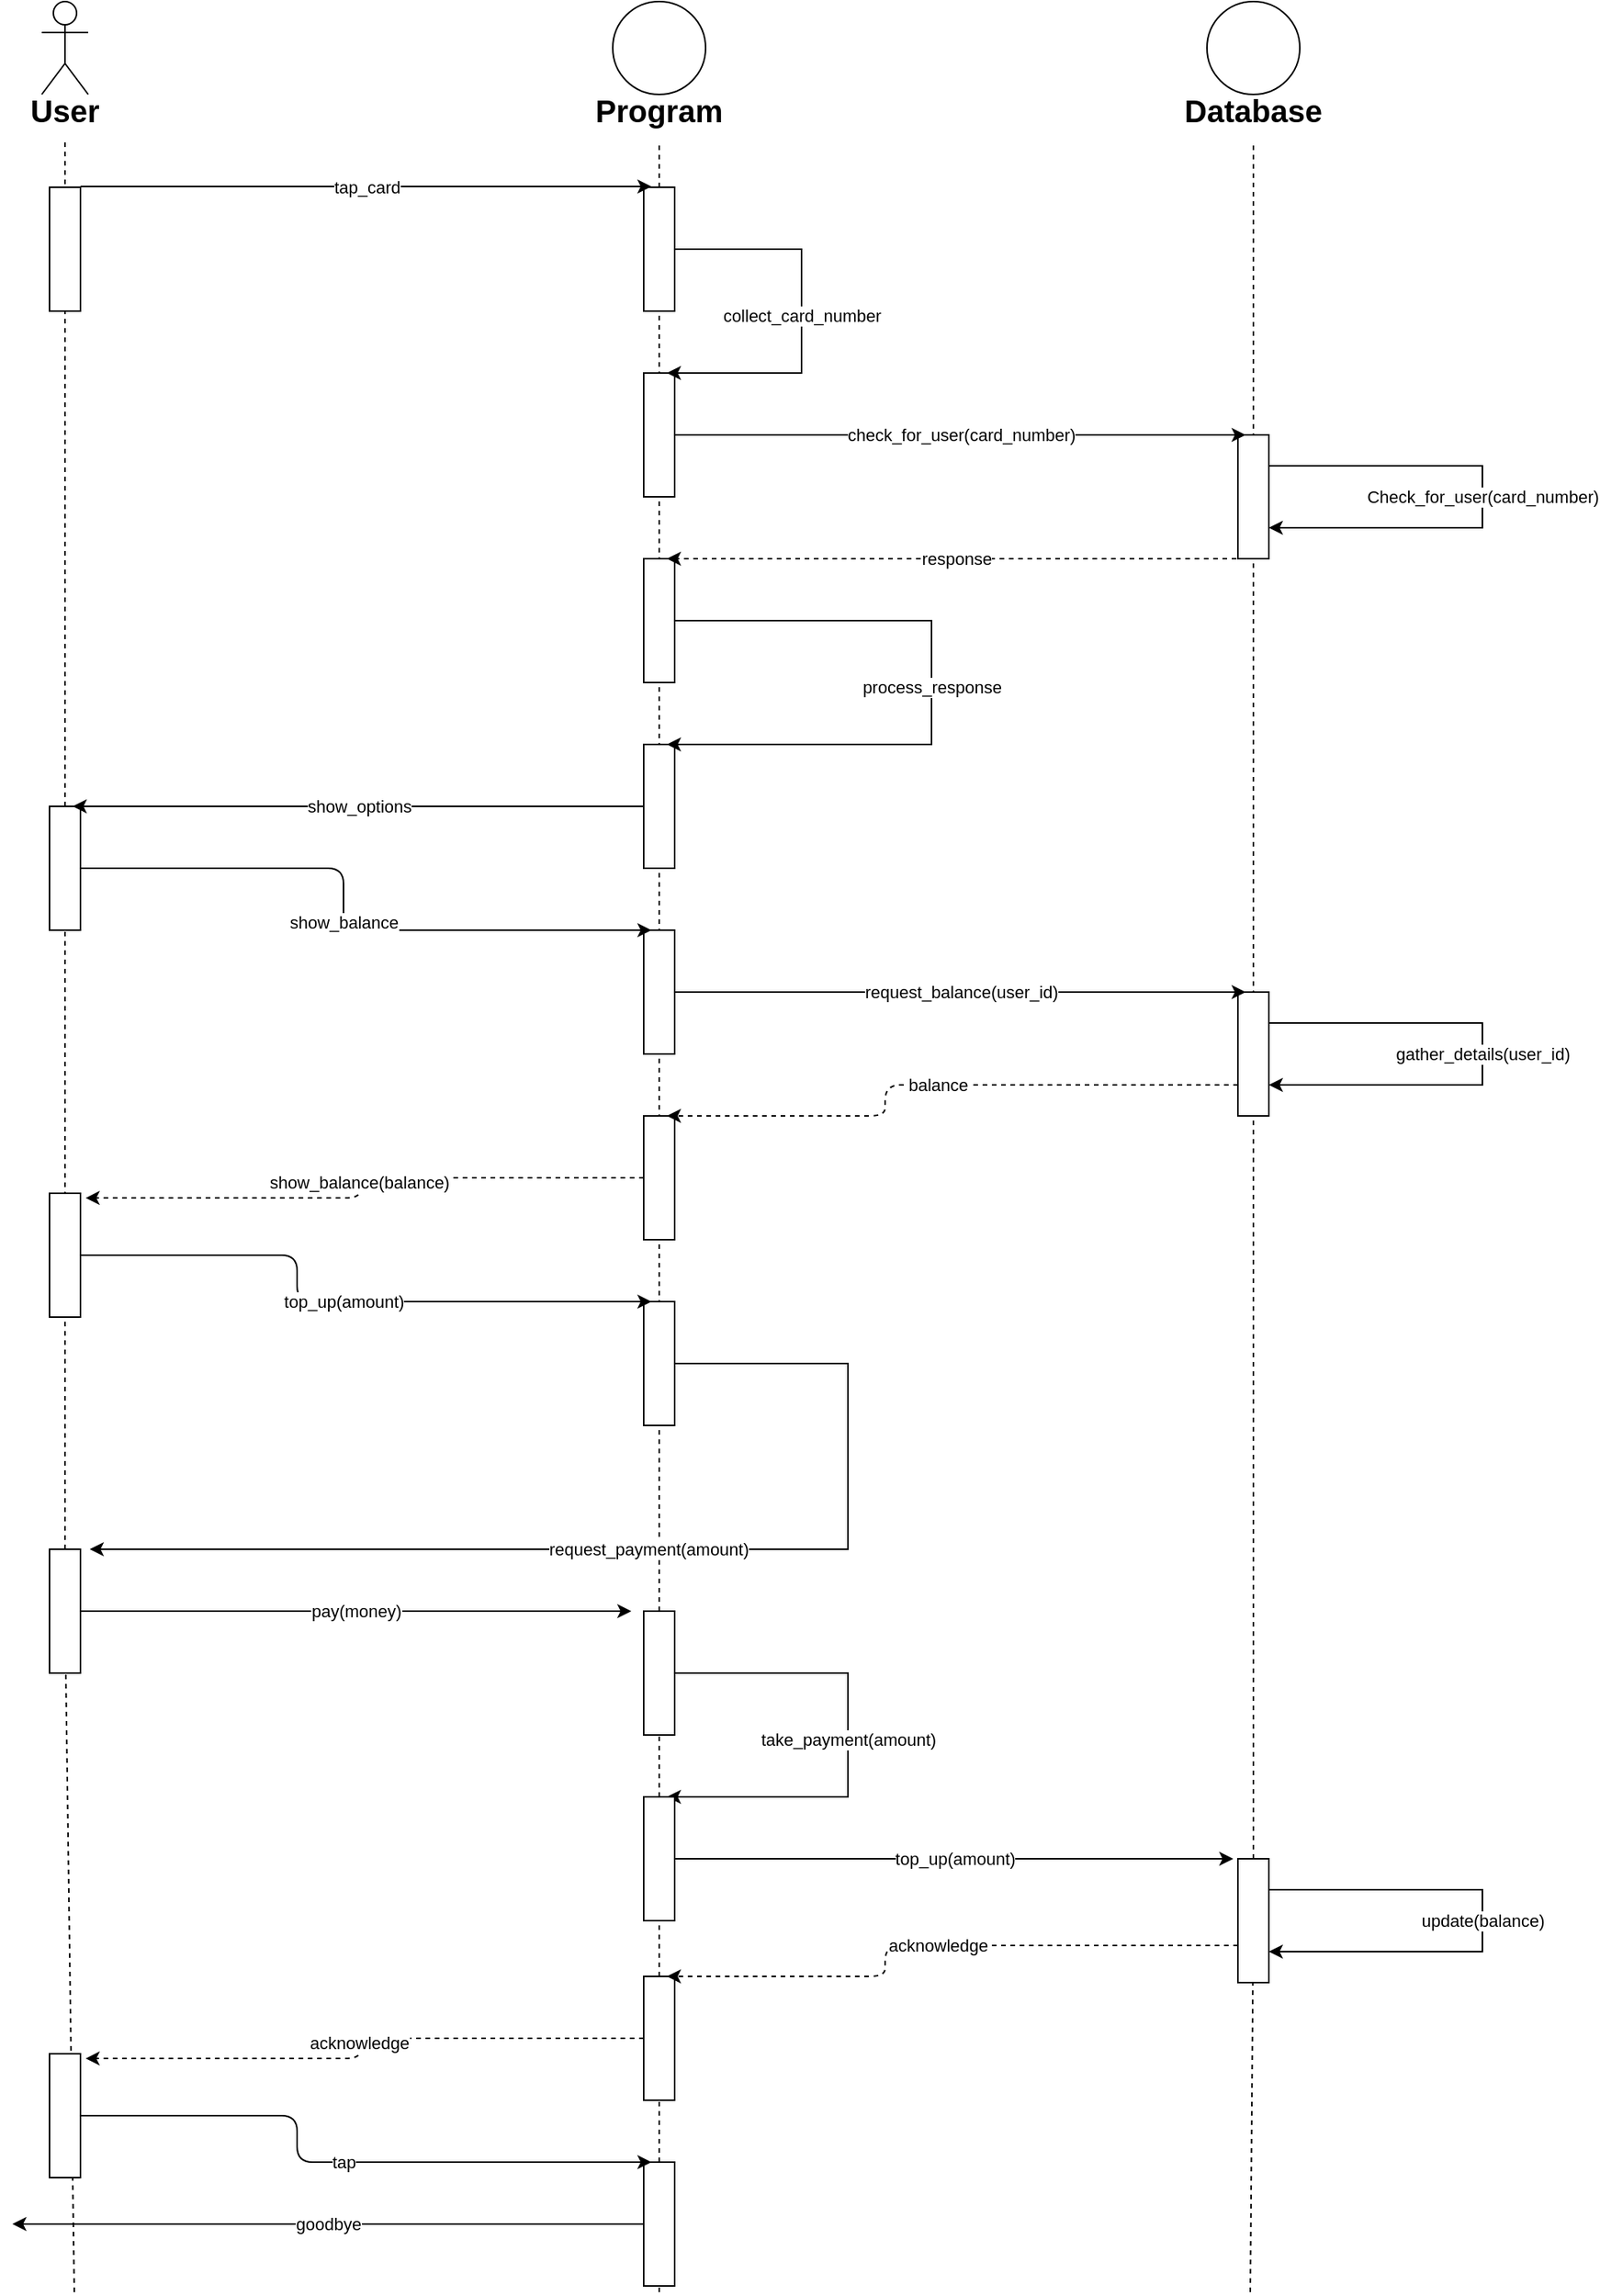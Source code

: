 <mxfile version="10.6.9" type="device"><diagram id="60kkl4u1vdBND5VucHWg" name="Page-1"><mxGraphModel dx="1639" dy="938" grid="1" gridSize="10" guides="1" tooltips="1" connect="1" arrows="1" fold="1" page="1" pageScale="1" pageWidth="1169" pageHeight="1654" math="0" shadow="0"><root><mxCell id="0"/><mxCell id="1" parent="0"/><mxCell id="muf0mR-QMtEZ4ehCQ9hI-49" value="" style="endArrow=none;html=1;dashed=1;" edge="1" parent="1" source="muf0mR-QMtEZ4ehCQ9hI-57" target="muf0mR-QMtEZ4ehCQ9hI-48"><mxGeometry width="50" height="50" relative="1" as="geometry"><mxPoint x="538" y="1520" as="sourcePoint"/><mxPoint x="538" y="130" as="targetPoint"/></mxGeometry></mxCell><mxCell id="muf0mR-QMtEZ4ehCQ9hI-42" value="" style="endArrow=none;html=1;dashed=1;" edge="1" parent="1" source="muf0mR-QMtEZ4ehCQ9hI-48"><mxGeometry width="50" height="50" relative="1" as="geometry"><mxPoint x="537.5" y="970" as="sourcePoint"/><mxPoint x="538" y="130" as="targetPoint"/></mxGeometry></mxCell><mxCell id="muf0mR-QMtEZ4ehCQ9hI-41" value="" style="endArrow=none;html=1;dashed=1;" edge="1" parent="1" source="muf0mR-QMtEZ4ehCQ9hI-62"><mxGeometry width="50" height="50" relative="1" as="geometry"><mxPoint x="920" y="1520" as="sourcePoint"/><mxPoint x="922" y="130" as="targetPoint"/></mxGeometry></mxCell><mxCell id="muf0mR-QMtEZ4ehCQ9hI-40" value="" style="endArrow=none;html=1;dashed=1;" edge="1" parent="1" source="muf0mR-QMtEZ4ehCQ9hI-54"><mxGeometry width="50" height="50" relative="1" as="geometry"><mxPoint x="160" y="1520" as="sourcePoint"/><mxPoint x="154" y="130" as="targetPoint"/></mxGeometry></mxCell><mxCell id="muf0mR-QMtEZ4ehCQ9hI-1" value="&lt;b&gt;&lt;font style=&quot;font-size: 20px&quot;&gt;User&lt;/font&gt;&lt;/b&gt;" style="text;html=1;strokeColor=none;fillColor=none;align=center;verticalAlign=middle;whiteSpace=wrap;rounded=0;" vertex="1" parent="1"><mxGeometry x="134" y="100" width="40" height="20" as="geometry"/></mxCell><mxCell id="muf0mR-QMtEZ4ehCQ9hI-2" value="&lt;b&gt;&lt;font style=&quot;font-size: 20px&quot;&gt;Program&lt;/font&gt;&lt;/b&gt;" style="text;html=1;strokeColor=none;fillColor=none;align=center;verticalAlign=middle;whiteSpace=wrap;rounded=0;" vertex="1" parent="1"><mxGeometry x="518" y="100" width="40" height="20" as="geometry"/></mxCell><mxCell id="muf0mR-QMtEZ4ehCQ9hI-3" value="&lt;b&gt;&lt;font style=&quot;font-size: 20px&quot;&gt;Database&lt;br&gt;&lt;/font&gt;&lt;/b&gt;" style="text;html=1;strokeColor=none;fillColor=none;align=center;verticalAlign=middle;whiteSpace=wrap;rounded=0;" vertex="1" parent="1"><mxGeometry x="902" y="100" width="40" height="20" as="geometry"/></mxCell><mxCell id="muf0mR-QMtEZ4ehCQ9hI-5" value="" style="rounded=0;whiteSpace=wrap;html=1;" vertex="1" parent="1"><mxGeometry x="144" y="160" width="20" height="80" as="geometry"/></mxCell><mxCell id="muf0mR-QMtEZ4ehCQ9hI-6" value="" style="rounded=0;whiteSpace=wrap;html=1;" vertex="1" parent="1"><mxGeometry x="144" y="810" width="20" height="80" as="geometry"/></mxCell><mxCell id="muf0mR-QMtEZ4ehCQ9hI-7" value="" style="rounded=0;whiteSpace=wrap;html=1;" vertex="1" parent="1"><mxGeometry x="144" y="560" width="20" height="80" as="geometry"/></mxCell><mxCell id="muf0mR-QMtEZ4ehCQ9hI-13" value="" style="rounded=0;whiteSpace=wrap;html=1;" vertex="1" parent="1"><mxGeometry x="912" y="680" width="20" height="80" as="geometry"/></mxCell><mxCell id="muf0mR-QMtEZ4ehCQ9hI-15" value="" style="rounded=0;whiteSpace=wrap;html=1;" vertex="1" parent="1"><mxGeometry x="912" y="320" width="20" height="80" as="geometry"/></mxCell><mxCell id="muf0mR-QMtEZ4ehCQ9hI-53" value="request_payment(amount)" style="edgeStyle=orthogonalEdgeStyle;rounded=0;orthogonalLoop=1;jettySize=auto;html=1;exitX=1;exitY=0.5;exitDx=0;exitDy=0;" edge="1" parent="1" source="muf0mR-QMtEZ4ehCQ9hI-16"><mxGeometry relative="1" as="geometry"><mxPoint x="170" y="1040" as="targetPoint"/><Array as="points"><mxPoint x="660" y="920"/><mxPoint x="660" y="1040"/></Array></mxGeometry></mxCell><mxCell id="muf0mR-QMtEZ4ehCQ9hI-16" value="" style="rounded=0;whiteSpace=wrap;html=1;" vertex="1" parent="1"><mxGeometry x="528" y="880" width="20" height="80" as="geometry"/></mxCell><mxCell id="muf0mR-QMtEZ4ehCQ9hI-17" value="" style="rounded=0;whiteSpace=wrap;html=1;" vertex="1" parent="1"><mxGeometry x="528" y="760" width="20" height="80" as="geometry"/></mxCell><mxCell id="muf0mR-QMtEZ4ehCQ9hI-18" value="" style="rounded=0;whiteSpace=wrap;html=1;" vertex="1" parent="1"><mxGeometry x="528" y="640" width="20" height="80" as="geometry"/></mxCell><mxCell id="muf0mR-QMtEZ4ehCQ9hI-19" value="" style="rounded=0;whiteSpace=wrap;html=1;" vertex="1" parent="1"><mxGeometry x="528" y="520" width="20" height="80" as="geometry"/></mxCell><mxCell id="muf0mR-QMtEZ4ehCQ9hI-30" value="process_response" style="edgeStyle=orthogonalEdgeStyle;rounded=0;orthogonalLoop=1;jettySize=auto;html=1;exitX=1;exitY=0.5;exitDx=0;exitDy=0;entryX=0.75;entryY=0;entryDx=0;entryDy=0;" edge="1" parent="1" source="muf0mR-QMtEZ4ehCQ9hI-20" target="muf0mR-QMtEZ4ehCQ9hI-19"><mxGeometry relative="1" as="geometry"><Array as="points"><mxPoint x="714" y="440"/><mxPoint x="714" y="520"/></Array></mxGeometry></mxCell><mxCell id="muf0mR-QMtEZ4ehCQ9hI-20" value="" style="rounded=0;whiteSpace=wrap;html=1;" vertex="1" parent="1"><mxGeometry x="528" y="400" width="20" height="80" as="geometry"/></mxCell><mxCell id="muf0mR-QMtEZ4ehCQ9hI-21" value="" style="rounded=0;whiteSpace=wrap;html=1;" vertex="1" parent="1"><mxGeometry x="528" y="280" width="20" height="80" as="geometry"/></mxCell><mxCell id="muf0mR-QMtEZ4ehCQ9hI-27" value="response" style="endArrow=classic;html=1;entryX=0.75;entryY=0;entryDx=0;entryDy=0;exitX=0.25;exitY=1;exitDx=0;exitDy=0;dashed=1;" edge="1" parent="1" source="muf0mR-QMtEZ4ehCQ9hI-15" target="muf0mR-QMtEZ4ehCQ9hI-20"><mxGeometry width="50" height="50" relative="1" as="geometry"><mxPoint x="694" y="505" as="sourcePoint"/><mxPoint x="744" y="455" as="targetPoint"/></mxGeometry></mxCell><mxCell id="muf0mR-QMtEZ4ehCQ9hI-28" value="check_for_user(card_number)" style="endArrow=classic;html=1;entryX=0.25;entryY=0;entryDx=0;entryDy=0;exitX=1;exitY=0.5;exitDx=0;exitDy=0;" edge="1" parent="1" source="muf0mR-QMtEZ4ehCQ9hI-21" target="muf0mR-QMtEZ4ehCQ9hI-15"><mxGeometry width="50" height="50" relative="1" as="geometry"><mxPoint x="927" y="410" as="sourcePoint"/><mxPoint x="553" y="410" as="targetPoint"/></mxGeometry></mxCell><mxCell id="muf0mR-QMtEZ4ehCQ9hI-31" value="show_options" style="endArrow=classic;html=1;entryX=0.75;entryY=0;entryDx=0;entryDy=0;exitX=0;exitY=0.5;exitDx=0;exitDy=0;" edge="1" parent="1" source="muf0mR-QMtEZ4ehCQ9hI-19" target="muf0mR-QMtEZ4ehCQ9hI-7"><mxGeometry width="50" height="50" relative="1" as="geometry"><mxPoint x="134" y="1030" as="sourcePoint"/><mxPoint x="184" y="980" as="targetPoint"/></mxGeometry></mxCell><mxCell id="muf0mR-QMtEZ4ehCQ9hI-32" value="show_balance" style="endArrow=classic;html=1;exitX=1;exitY=0.5;exitDx=0;exitDy=0;entryX=0.25;entryY=0;entryDx=0;entryDy=0;" edge="1" parent="1" source="muf0mR-QMtEZ4ehCQ9hI-7" target="muf0mR-QMtEZ4ehCQ9hI-18"><mxGeometry width="50" height="50" relative="1" as="geometry"><mxPoint x="134" y="1030" as="sourcePoint"/><mxPoint x="184" y="980" as="targetPoint"/><Array as="points"><mxPoint x="334" y="600"/><mxPoint x="334" y="640"/></Array></mxGeometry></mxCell><mxCell id="muf0mR-QMtEZ4ehCQ9hI-33" value="request_balance(user_id)" style="endArrow=classic;html=1;exitX=1;exitY=0.5;exitDx=0;exitDy=0;entryX=0.25;entryY=0;entryDx=0;entryDy=0;" edge="1" parent="1" source="muf0mR-QMtEZ4ehCQ9hI-18" target="muf0mR-QMtEZ4ehCQ9hI-13"><mxGeometry width="50" height="50" relative="1" as="geometry"><mxPoint x="134" y="1030" as="sourcePoint"/><mxPoint x="184" y="980" as="targetPoint"/></mxGeometry></mxCell><mxCell id="muf0mR-QMtEZ4ehCQ9hI-36" value="balance&lt;br&gt;" style="endArrow=classic;html=1;exitX=0;exitY=0.75;exitDx=0;exitDy=0;entryX=0.75;entryY=0;entryDx=0;entryDy=0;dashed=1;" edge="1" parent="1" source="muf0mR-QMtEZ4ehCQ9hI-13" target="muf0mR-QMtEZ4ehCQ9hI-17"><mxGeometry width="50" height="50" relative="1" as="geometry"><mxPoint x="134" y="1030" as="sourcePoint"/><mxPoint x="184" y="980" as="targetPoint"/><Array as="points"><mxPoint x="684" y="740"/><mxPoint x="684" y="760"/></Array></mxGeometry></mxCell><mxCell id="muf0mR-QMtEZ4ehCQ9hI-37" value="show_balance(balance)" style="endArrow=classic;html=1;exitX=0;exitY=0.5;exitDx=0;exitDy=0;entryX=1.167;entryY=0.038;entryDx=0;entryDy=0;entryPerimeter=0;dashed=1;" edge="1" parent="1" source="muf0mR-QMtEZ4ehCQ9hI-17" target="muf0mR-QMtEZ4ehCQ9hI-6"><mxGeometry width="50" height="50" relative="1" as="geometry"><mxPoint x="134" y="1030" as="sourcePoint"/><mxPoint x="184" y="980" as="targetPoint"/><Array as="points"><mxPoint x="344" y="800"/><mxPoint x="344" y="813"/></Array></mxGeometry></mxCell><mxCell id="muf0mR-QMtEZ4ehCQ9hI-38" value="top_up(amount)" style="endArrow=classic;html=1;exitX=1;exitY=0.5;exitDx=0;exitDy=0;entryX=0.25;entryY=0;entryDx=0;entryDy=0;" edge="1" parent="1" source="muf0mR-QMtEZ4ehCQ9hI-6" target="muf0mR-QMtEZ4ehCQ9hI-16"><mxGeometry width="50" height="50" relative="1" as="geometry"><mxPoint x="134" y="1030" as="sourcePoint"/><mxPoint x="184" y="980" as="targetPoint"/><Array as="points"><mxPoint x="304" y="850"/><mxPoint x="304" y="880"/></Array></mxGeometry></mxCell><mxCell id="muf0mR-QMtEZ4ehCQ9hI-43" value="" style="shape=umlActor;verticalLabelPosition=bottom;labelBackgroundColor=#ffffff;verticalAlign=top;html=1;outlineConnect=0;" vertex="1" parent="1"><mxGeometry x="139" y="40" width="30" height="60" as="geometry"/></mxCell><mxCell id="muf0mR-QMtEZ4ehCQ9hI-44" value="" style="ellipse;whiteSpace=wrap;html=1;aspect=fixed;" vertex="1" parent="1"><mxGeometry x="508" y="40" width="60" height="60" as="geometry"/></mxCell><mxCell id="muf0mR-QMtEZ4ehCQ9hI-45" value="" style="ellipse;whiteSpace=wrap;html=1;aspect=fixed;" vertex="1" parent="1"><mxGeometry x="892" y="40" width="60" height="60" as="geometry"/></mxCell><mxCell id="muf0mR-QMtEZ4ehCQ9hI-46" value="Check_for_user(card_number)" style="edgeStyle=orthogonalEdgeStyle;rounded=0;orthogonalLoop=1;jettySize=auto;html=1;exitX=1;exitY=0.25;exitDx=0;exitDy=0;entryX=1;entryY=0.75;entryDx=0;entryDy=0;" edge="1" parent="1" source="muf0mR-QMtEZ4ehCQ9hI-15" target="muf0mR-QMtEZ4ehCQ9hI-15"><mxGeometry relative="1" as="geometry"><Array as="points"><mxPoint x="1070" y="340"/><mxPoint x="1070" y="380"/></Array></mxGeometry></mxCell><mxCell id="muf0mR-QMtEZ4ehCQ9hI-47" value="gather_details(user_id)" style="edgeStyle=orthogonalEdgeStyle;rounded=0;orthogonalLoop=1;jettySize=auto;html=1;exitX=1;exitY=0.25;exitDx=0;exitDy=0;entryX=1;entryY=0.75;entryDx=0;entryDy=0;" edge="1" parent="1" source="muf0mR-QMtEZ4ehCQ9hI-13" target="muf0mR-QMtEZ4ehCQ9hI-13"><mxGeometry relative="1" as="geometry"><Array as="points"><mxPoint x="1070" y="700"/><mxPoint x="1070" y="740"/></Array></mxGeometry></mxCell><mxCell id="muf0mR-QMtEZ4ehCQ9hI-50" value="collect_card_number" style="edgeStyle=orthogonalEdgeStyle;rounded=0;orthogonalLoop=1;jettySize=auto;html=1;exitX=1;exitY=0.5;exitDx=0;exitDy=0;entryX=0.75;entryY=0;entryDx=0;entryDy=0;" edge="1" parent="1" source="muf0mR-QMtEZ4ehCQ9hI-48" target="muf0mR-QMtEZ4ehCQ9hI-21"><mxGeometry relative="1" as="geometry"><Array as="points"><mxPoint x="630" y="200"/><mxPoint x="630" y="280"/></Array></mxGeometry></mxCell><mxCell id="muf0mR-QMtEZ4ehCQ9hI-48" value="" style="rounded=0;whiteSpace=wrap;html=1;" vertex="1" parent="1"><mxGeometry x="528" y="160" width="20" height="80" as="geometry"/></mxCell><mxCell id="muf0mR-QMtEZ4ehCQ9hI-23" value="tap_card" style="endArrow=classic;html=1;exitX=1;exitY=0.5;exitDx=0;exitDy=0;entryX=0.25;entryY=0;entryDx=0;entryDy=0;" edge="1" parent="1"><mxGeometry width="50" height="50" relative="1" as="geometry"><mxPoint x="164" y="159.5" as="sourcePoint"/><mxPoint x="533" y="159.5" as="targetPoint"/></mxGeometry></mxCell><mxCell id="muf0mR-QMtEZ4ehCQ9hI-54" value="" style="rounded=0;whiteSpace=wrap;html=1;" vertex="1" parent="1"><mxGeometry x="144" y="1040" width="20" height="80" as="geometry"/></mxCell><mxCell id="muf0mR-QMtEZ4ehCQ9hI-55" value="" style="endArrow=none;html=1;dashed=1;" edge="1" parent="1" target="muf0mR-QMtEZ4ehCQ9hI-54"><mxGeometry width="50" height="50" relative="1" as="geometry"><mxPoint x="160" y="1520" as="sourcePoint"/><mxPoint x="154" y="130" as="targetPoint"/></mxGeometry></mxCell><mxCell id="muf0mR-QMtEZ4ehCQ9hI-67" value="take_payment(amount)" style="edgeStyle=orthogonalEdgeStyle;rounded=0;orthogonalLoop=1;jettySize=auto;html=1;exitX=1;exitY=0.5;exitDx=0;exitDy=0;entryX=0.75;entryY=0;entryDx=0;entryDy=0;" edge="1" parent="1" source="muf0mR-QMtEZ4ehCQ9hI-57" target="muf0mR-QMtEZ4ehCQ9hI-65"><mxGeometry relative="1" as="geometry"><Array as="points"><mxPoint x="660" y="1120"/><mxPoint x="660" y="1200"/></Array></mxGeometry></mxCell><mxCell id="muf0mR-QMtEZ4ehCQ9hI-57" value="" style="rounded=0;whiteSpace=wrap;html=1;" vertex="1" parent="1"><mxGeometry x="528" y="1080" width="20" height="80" as="geometry"/></mxCell><mxCell id="muf0mR-QMtEZ4ehCQ9hI-58" value="" style="endArrow=none;html=1;dashed=1;" edge="1" parent="1" source="muf0mR-QMtEZ4ehCQ9hI-65" target="muf0mR-QMtEZ4ehCQ9hI-57"><mxGeometry width="50" height="50" relative="1" as="geometry"><mxPoint x="538" y="1520" as="sourcePoint"/><mxPoint x="538" y="240" as="targetPoint"/></mxGeometry></mxCell><mxCell id="muf0mR-QMtEZ4ehCQ9hI-60" value="pay(money)" style="endArrow=classic;html=1;exitX=1;exitY=0.5;exitDx=0;exitDy=0;" edge="1" parent="1" source="muf0mR-QMtEZ4ehCQ9hI-54"><mxGeometry width="50" height="50" relative="1" as="geometry"><mxPoint x="130" y="1590" as="sourcePoint"/><mxPoint x="520" y="1080" as="targetPoint"/></mxGeometry></mxCell><mxCell id="muf0mR-QMtEZ4ehCQ9hI-62" value="" style="rounded=0;whiteSpace=wrap;html=1;" vertex="1" parent="1"><mxGeometry x="912" y="1240" width="20" height="80" as="geometry"/></mxCell><mxCell id="muf0mR-QMtEZ4ehCQ9hI-63" value="" style="endArrow=none;html=1;dashed=1;" edge="1" parent="1" target="muf0mR-QMtEZ4ehCQ9hI-62"><mxGeometry width="50" height="50" relative="1" as="geometry"><mxPoint x="920" y="1520" as="sourcePoint"/><mxPoint x="922" y="130" as="targetPoint"/></mxGeometry></mxCell><mxCell id="muf0mR-QMtEZ4ehCQ9hI-64" value="update(balance)" style="edgeStyle=orthogonalEdgeStyle;rounded=0;orthogonalLoop=1;jettySize=auto;html=1;exitX=1;exitY=0.25;exitDx=0;exitDy=0;entryX=1;entryY=0.75;entryDx=0;entryDy=0;" edge="1" parent="1" source="muf0mR-QMtEZ4ehCQ9hI-62" target="muf0mR-QMtEZ4ehCQ9hI-62"><mxGeometry relative="1" as="geometry"><Array as="points"><mxPoint x="1070" y="1260"/><mxPoint x="1070" y="1300"/></Array></mxGeometry></mxCell><mxCell id="muf0mR-QMtEZ4ehCQ9hI-65" value="" style="rounded=0;whiteSpace=wrap;html=1;" vertex="1" parent="1"><mxGeometry x="528" y="1200" width="20" height="80" as="geometry"/></mxCell><mxCell id="muf0mR-QMtEZ4ehCQ9hI-66" value="" style="endArrow=none;html=1;dashed=1;" edge="1" parent="1" target="muf0mR-QMtEZ4ehCQ9hI-65"><mxGeometry width="50" height="50" relative="1" as="geometry"><mxPoint x="538" y="1520" as="sourcePoint"/><mxPoint x="538" y="1160" as="targetPoint"/></mxGeometry></mxCell><mxCell id="muf0mR-QMtEZ4ehCQ9hI-68" value="top_up(amount)" style="endArrow=classic;html=1;exitX=1;exitY=0.5;exitDx=0;exitDy=0;entryX=-0.15;entryY=0;entryDx=0;entryDy=0;entryPerimeter=0;" edge="1" parent="1" source="muf0mR-QMtEZ4ehCQ9hI-65" target="muf0mR-QMtEZ4ehCQ9hI-62"><mxGeometry width="50" height="50" relative="1" as="geometry"><mxPoint x="130" y="1590" as="sourcePoint"/><mxPoint x="180" y="1540" as="targetPoint"/></mxGeometry></mxCell><mxCell id="muf0mR-QMtEZ4ehCQ9hI-69" value="" style="rounded=0;whiteSpace=wrap;html=1;" vertex="1" parent="1"><mxGeometry x="144" y="1366" width="20" height="80" as="geometry"/></mxCell><mxCell id="muf0mR-QMtEZ4ehCQ9hI-75" value="goodbye" style="edgeStyle=orthogonalEdgeStyle;rounded=0;orthogonalLoop=1;jettySize=auto;html=1;exitX=0;exitY=0.5;exitDx=0;exitDy=0;" edge="1" parent="1" source="muf0mR-QMtEZ4ehCQ9hI-70"><mxGeometry relative="1" as="geometry"><mxPoint x="120" y="1476" as="targetPoint"/></mxGeometry></mxCell><mxCell id="muf0mR-QMtEZ4ehCQ9hI-70" value="" style="rounded=0;whiteSpace=wrap;html=1;" vertex="1" parent="1"><mxGeometry x="528" y="1436" width="20" height="80" as="geometry"/></mxCell><mxCell id="muf0mR-QMtEZ4ehCQ9hI-71" value="" style="rounded=0;whiteSpace=wrap;html=1;" vertex="1" parent="1"><mxGeometry x="528" y="1316" width="20" height="80" as="geometry"/></mxCell><mxCell id="muf0mR-QMtEZ4ehCQ9hI-72" value="acknowledge&lt;br&gt;" style="endArrow=classic;html=1;exitX=0;exitY=0.75;exitDx=0;exitDy=0;entryX=0.75;entryY=0;entryDx=0;entryDy=0;dashed=1;" edge="1" parent="1" target="muf0mR-QMtEZ4ehCQ9hI-71"><mxGeometry width="50" height="50" relative="1" as="geometry"><mxPoint x="912" y="1296" as="sourcePoint"/><mxPoint x="184" y="1536" as="targetPoint"/><Array as="points"><mxPoint x="684" y="1296"/><mxPoint x="684" y="1316"/></Array></mxGeometry></mxCell><mxCell id="muf0mR-QMtEZ4ehCQ9hI-73" value="acknowledge" style="endArrow=classic;html=1;exitX=0;exitY=0.5;exitDx=0;exitDy=0;entryX=1.167;entryY=0.038;entryDx=0;entryDy=0;entryPerimeter=0;dashed=1;" edge="1" parent="1" source="muf0mR-QMtEZ4ehCQ9hI-71" target="muf0mR-QMtEZ4ehCQ9hI-69"><mxGeometry width="50" height="50" relative="1" as="geometry"><mxPoint x="134" y="1586" as="sourcePoint"/><mxPoint x="184" y="1536" as="targetPoint"/><Array as="points"><mxPoint x="344" y="1356"/><mxPoint x="344" y="1369"/></Array></mxGeometry></mxCell><mxCell id="muf0mR-QMtEZ4ehCQ9hI-74" value="tap" style="endArrow=classic;html=1;exitX=1;exitY=0.5;exitDx=0;exitDy=0;entryX=0.25;entryY=0;entryDx=0;entryDy=0;" edge="1" parent="1" source="muf0mR-QMtEZ4ehCQ9hI-69" target="muf0mR-QMtEZ4ehCQ9hI-70"><mxGeometry width="50" height="50" relative="1" as="geometry"><mxPoint x="134" y="1586" as="sourcePoint"/><mxPoint x="184" y="1536" as="targetPoint"/><Array as="points"><mxPoint x="304" y="1406"/><mxPoint x="304" y="1436"/></Array></mxGeometry></mxCell></root></mxGraphModel></diagram></mxfile>